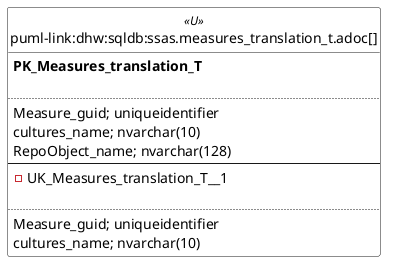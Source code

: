 @startuml
left to right direction
'top to bottom direction
hide circle
'avoide "." issues:
set namespaceSeparator none


skinparam class {
  BackgroundColor White
  BackgroundColor<<FN>> Yellow
  BackgroundColor<<FS>> Yellow
  BackgroundColor<<FT>> LightGray
  BackgroundColor<<IF>> Yellow
  BackgroundColor<<IS>> Yellow
  BackgroundColor<<P>> Aqua
  BackgroundColor<<PC>> Aqua
  BackgroundColor<<SN>> Yellow
  BackgroundColor<<SO>> SlateBlue
  BackgroundColor<<TF>> LightGray
  BackgroundColor<<TR>> Tomato
  BackgroundColor<<U>> White
  BackgroundColor<<V>> WhiteSmoke
  BackgroundColor<<X>> Aqua
  BackgroundColor<<external>> AliceBlue
}


entity "puml-link:dhw:sqldb:ssas.measures_translation_t.adoc[]" as ssas.Measures_translation_T << U >> {
**PK_Measures_translation_T**

..
Measure_guid; uniqueidentifier
cultures_name; nvarchar(10)
RepoObject_name; nvarchar(128)
--
- UK_Measures_translation_T__1

..
Measure_guid; uniqueidentifier
cultures_name; nvarchar(10)
}


@enduml

